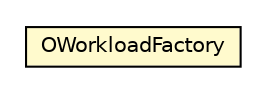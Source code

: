 #!/usr/local/bin/dot
#
# Class diagram 
# Generated by UMLGraph version R5_6-24-gf6e263 (http://www.umlgraph.org/)
#

digraph G {
	edge [fontname="Helvetica",fontsize=10,labelfontname="Helvetica",labelfontsize=10];
	node [fontname="Helvetica",fontsize=10,shape=plaintext];
	nodesep=0.25;
	ranksep=0.5;
	// com.orientechnologies.orient.stresstest.workload.OWorkloadFactory
	c4386945 [label=<<table title="com.orientechnologies.orient.stresstest.workload.OWorkloadFactory" border="0" cellborder="1" cellspacing="0" cellpadding="2" port="p" bgcolor="lemonChiffon" href="./OWorkloadFactory.html">
		<tr><td><table border="0" cellspacing="0" cellpadding="1">
<tr><td align="center" balign="center"> OWorkloadFactory </td></tr>
		</table></td></tr>
		</table>>, URL="./OWorkloadFactory.html", fontname="Helvetica", fontcolor="black", fontsize=10.0];
}

